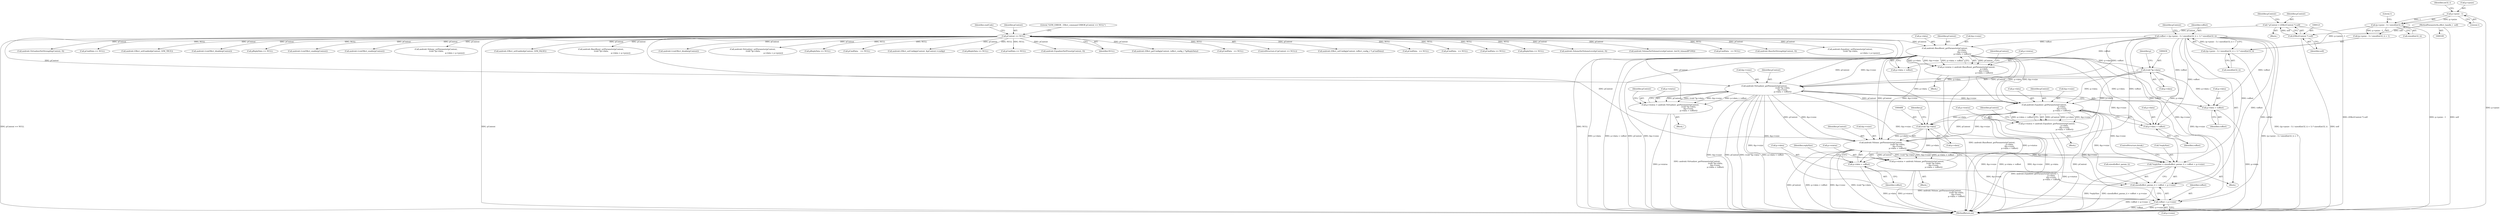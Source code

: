 digraph "0_Android_aeea52da00d210587fb3ed895de3d5f2e0264c88_4@pointer" {
"1000408" [label="(Call,android::BassBoost_getParameter(pContext,\n                                                             p->data,\n                                                             &p->vsize,\n                                                             p->data + voffset))"];
"1000153" [label="(Call,pContext == NULL)"];
"1000118" [label="(Call,* pContext = (EffectContext *) self)"];
"1000120" [label="(Call,(EffectContext *) self)"];
"1000110" [label="(MethodParameterIn,effect_handle_t  self)"];
"1000382" [label="(Call,voffset = ((p->psize - 1) / sizeof(int32_t) + 1) * sizeof(int32_t))"];
"1000384" [label="(Call,((p->psize - 1) / sizeof(int32_t) + 1) * sizeof(int32_t))"];
"1000386" [label="(Call,(p->psize - 1) / sizeof(int32_t))"];
"1000387" [label="(Call,p->psize - 1)"];
"1000404" [label="(Call,p->status = android::BassBoost_getParameter(pContext,\n                                                             p->data,\n                                                             &p->vsize,\n                                                             p->data + voffset))"];
"1000433" [label="(Call,android::Virtualizer_getParameter(pContext,\n                                                               (void *)p->data,\n                                                               &p->vsize,\n                                                               p->data + voffset))"];
"1000429" [label="(Call,p->status = android::Virtualizer_getParameter(pContext,\n                                                               (void *)p->data,\n                                                               &p->vsize,\n                                                               p->data + voffset))"];
"1000460" [label="(Call,android::Equalizer_getParameter(pContext,\n                                                             p->data,\n                                                             &p->vsize,\n                                                             p->data + voffset))"];
"1000456" [label="(Call,p->status = android::Equalizer_getParameter(pContext,\n                                                             p->data,\n                                                             &p->vsize,\n                                                             p->data + voffset))"];
"1000485" [label="(Call,android::Volume_getParameter(pContext,\n                                                          (void *)p->data,\n                                                          &p->vsize,\n                                                          p->data + voffset))"];
"1000481" [label="(Call,p->status = android::Volume_getParameter(pContext,\n                                                          (void *)p->data,\n                                                          &p->vsize,\n                                                          p->data + voffset))"];
"1000501" [label="(Call,*replySize = sizeof(effect_param_t) + voffset + p->vsize)"];
"1000504" [label="(Call,sizeof(effect_param_t) + voffset + p->vsize)"];
"1000507" [label="(Call,voffset + p->vsize)"];
"1000487" [label="(Call,(void *)p->data)"];
"1000496" [label="(Call,p->data + voffset)"];
"1000435" [label="(Call,(void *)p->data)"];
"1000444" [label="(Call,p->data + voffset)"];
"1000469" [label="(Call,p->data + voffset)"];
"1000509" [label="(Call,p->vsize)"];
"1000385" [label="(Call,(p->psize - 1) / sizeof(int32_t) + 1)"];
"1000486" [label="(Identifier,pContext)"];
"1000445" [label="(Call,p->data)"];
"1000462" [label="(Call,p->data)"];
"1000212" [label="(Call,android::VirtualizerSetStrength(pContext, 0))"];
"1000386" [label="(Call,(p->psize - 1) / sizeof(int32_t))"];
"1000487" [label="(Call,(void *)p->data)"];
"1000505" [label="(Call,sizeof(effect_param_t))"];
"1000695" [label="(Call,pCmdData == NULL)"];
"1000118" [label="(Call,* pContext = (EffectContext *) self)"];
"1000494" [label="(Identifier,p)"];
"1000404" [label="(Call,p->status = android::BassBoost_getParameter(pContext,\n                                                             p->data,\n                                                             &p->vsize,\n                                                             p->data + voffset))"];
"1000460" [label="(Call,android::Equalizer_getParameter(pContext,\n                                                             p->data,\n                                                             &p->vsize,\n                                                             p->data + voffset))"];
"1000410" [label="(Call,p->data)"];
"1000461" [label="(Identifier,pContext)"];
"1000843" [label="(Call,android::Effect_setEnabled(pContext, LVM_TRUE))"];
"1000950" [label="(Call,android::LvmEffect_disable(pContext))"];
"1000470" [label="(Call,p->data)"];
"1000850" [label="(Call,pReplyData == NULL)"];
"1000982" [label="(Call,android::LvmEffect_enable(pContext))"];
"1000116" [label="(Block,)"];
"1000154" [label="(Identifier,pContext)"];
"1001068" [label="(Call,android::LvmEffect_enable(pContext))"];
"1000800" [label="(Call,android::Volume_setParameter(pContext,\n (void *)p->data,\n                                                                 p->data + p->psize))"];
"1000873" [label="(Call,android::Effect_setEnabled(pContext, LVM_FALSE))"];
"1000395" [label="(Call,sizeof(int32_t))"];
"1000581" [label="(Call,android::BassBoost_setParameter(pContext,\n (void *)p->data,\n                                                                    p->data + p->psize))"];
"1000456" [label="(Call,p->status = android::Equalizer_getParameter(pContext,\n                                                             p->data,\n                                                             &p->vsize,\n                                                             p->data + voffset))"];
"1000512" [label="(ControlStructure,break;)"];
"1000503" [label="(Identifier,replySize)"];
"1000473" [label="(Identifier,voffset)"];
"1001036" [label="(Call,android::LvmEffect_disable(pContext))"];
"1000496" [label="(Call,p->data + voffset)"];
"1000120" [label="(Call,(EffectContext *) self)"];
"1000119" [label="(Identifier,pContext)"];
"1000457" [label="(Call,p->status)"];
"1000672" [label="(Call,android::Virtualizer_setParameter(pContext,\n (void *)p->data,\n                                                                       p->data + p->psize))"];
"1000492" [label="(Call,&p->vsize)"];
"1000477" [label="(Identifier,pContext)"];
"1000452" [label="(Identifier,pContext)"];
"1000489" [label="(Call,p->data)"];
"1000433" [label="(Call,android::Virtualizer_getParameter(pContext,\n                                                               (void *)p->data,\n                                                               &p->vsize,\n                                                               p->data + voffset))"];
"1000168" [label="(Call,pReplyData == NULL)"];
"1000428" [label="(Block,)"];
"1000244" [label="(Call,pCmdData    == NULL)"];
"1000400" [label="(Identifier,pContext)"];
"1000383" [label="(Identifier,voffset)"];
"1000405" [label="(Call,p->status)"];
"1000310" [label="(Call,android::Effect_setConfig(pContext, &pContext->config))"];
"1000425" [label="(Identifier,pContext)"];
"1000318" [label="(Block,)"];
"1000285" [label="(Call,pReplyData == NULL)"];
"1000444" [label="(Call,p->data + voffset)"];
"1000387" [label="(Call,p->psize - 1)"];
"1000482" [label="(Call,p->status)"];
"1001108" [label="(Call,pCmdData == NULL)"];
"1000497" [label="(Call,p->data)"];
"1000437" [label="(Call,p->data)"];
"1000122" [label="(Identifier,self)"];
"1000222" [label="(Call,android::EqualizerSetPreset(pContext, 0))"];
"1000448" [label="(Identifier,voffset)"];
"1000155" [label="(Identifier,NULL)"];
"1000303" [label="(Call,android::Effect_getConfig(pContext, (effect_config_t *)pReplyData))"];
"1000604" [label="(Call,pCmdData   == NULL)"];
"1000485" [label="(Call,android::Volume_getParameter(pContext,\n                                                          (void *)p->data,\n                                                          &p->vsize,\n                                                          p->data + voffset))"];
"1000110" [label="(MethodParameterIn,effect_handle_t  self)"];
"1000480" [label="(Block,)"];
"1000465" [label="(Call,&p->vsize)"];
"1000409" [label="(Identifier,pContext)"];
"1000393" [label="(Identifier,int32_t)"];
"1000153" [label="(Call,pContext == NULL)"];
"1000127" [label="(Identifier,pContext)"];
"1000507" [label="(Call,voffset + p->vsize)"];
"1001260" [label="(MethodReturn,int)"];
"1000408" [label="(Call,android::BassBoost_getParameter(pContext,\n                                                             p->data,\n                                                             &p->vsize,\n                                                             p->data + voffset))"];
"1000152" [label="(ControlStructure,if (pContext == NULL))"];
"1000276" [label="(Call,android::Effect_setConfig(pContext, (effect_config_t *) pCmdData))"];
"1000524" [label="(Call,pCmdData   == NULL)"];
"1000417" [label="(Call,p->data + voffset)"];
"1000394" [label="(Literal,1)"];
"1000158" [label="(Literal,\"\tLVM_ERROR : Effect_command ERROR pContext == NULL\")"];
"1000403" [label="(Block,)"];
"1000384" [label="(Call,((p->psize - 1) / sizeof(int32_t) + 1) * sizeof(int32_t))"];
"1000759" [label="(Call,pCmdData   == NULL)"];
"1000392" [label="(Call,sizeof(int32_t))"];
"1000327" [label="(Call,pCmdData == NULL)"];
"1000481" [label="(Call,p->status = android::Volume_getParameter(pContext,\n                                                          (void *)p->data,\n                                                          &p->vsize,\n                                                          p->data + voffset))"];
"1000388" [label="(Call,p->psize)"];
"1000382" [label="(Call,voffset = ((p->psize - 1) / sizeof(int32_t) + 1) * sizeof(int32_t))"];
"1000413" [label="(Call,&p->vsize)"];
"1000500" [label="(Identifier,voffset)"];
"1000502" [label="(Call,*replySize)"];
"1000504" [label="(Call,sizeof(effect_param_t) + voffset + p->vsize)"];
"1000820" [label="(Call,pReplyData == NULL)"];
"1000391" [label="(Literal,1)"];
"1000501" [label="(Call,*replySize = sizeof(effect_param_t) + voffset + p->vsize)"];
"1000237" [label="(Call,android::VolumeSetVolumeLevel(pContext, 0))"];
"1001200" [label="(Call,android::VolumeSetVolumeLevel(pContext, (int16_t)(maxdB*100)))"];
"1000508" [label="(Identifier,voffset)"];
"1000429" [label="(Call,p->status = android::Virtualizer_getParameter(pContext,\n                                                               (void *)p->data,\n                                                               &p->vsize,\n                                                               p->data + voffset))"];
"1000163" [label="(Identifier,cmdCode)"];
"1000882" [label="(Call,pCmdData   == NULL)"];
"1000202" [label="(Call,android::BassSetStrength(pContext, 0))"];
"1000434" [label="(Identifier,pContext)"];
"1000430" [label="(Call,p->status)"];
"1000440" [label="(Call,&p->vsize)"];
"1000469" [label="(Call,p->data + voffset)"];
"1000455" [label="(Block,)"];
"1000736" [label="(Call,android::Equalizer_setParameter(pContext,\n (void *)p->data,\n                                                                     p->data + p->psize))"];
"1000442" [label="(Identifier,p)"];
"1000435" [label="(Call,(void *)p->data)"];
"1000408" -> "1000404"  [label="AST: "];
"1000408" -> "1000417"  [label="CFG: "];
"1000409" -> "1000408"  [label="AST: "];
"1000410" -> "1000408"  [label="AST: "];
"1000413" -> "1000408"  [label="AST: "];
"1000417" -> "1000408"  [label="AST: "];
"1000404" -> "1000408"  [label="CFG: "];
"1000408" -> "1001260"  [label="DDG: pContext"];
"1000408" -> "1001260"  [label="DDG: &p->vsize"];
"1000408" -> "1001260"  [label="DDG: p->data"];
"1000408" -> "1001260"  [label="DDG: p->data + voffset"];
"1000408" -> "1000404"  [label="DDG: pContext"];
"1000408" -> "1000404"  [label="DDG: p->data"];
"1000408" -> "1000404"  [label="DDG: &p->vsize"];
"1000408" -> "1000404"  [label="DDG: p->data + voffset"];
"1000153" -> "1000408"  [label="DDG: pContext"];
"1000382" -> "1000408"  [label="DDG: voffset"];
"1000408" -> "1000433"  [label="DDG: pContext"];
"1000408" -> "1000433"  [label="DDG: &p->vsize"];
"1000408" -> "1000435"  [label="DDG: p->data"];
"1000408" -> "1000460"  [label="DDG: pContext"];
"1000408" -> "1000460"  [label="DDG: p->data"];
"1000408" -> "1000460"  [label="DDG: &p->vsize"];
"1000408" -> "1000469"  [label="DDG: p->data"];
"1000408" -> "1000485"  [label="DDG: pContext"];
"1000408" -> "1000485"  [label="DDG: &p->vsize"];
"1000408" -> "1000487"  [label="DDG: p->data"];
"1000408" -> "1000501"  [label="DDG: &p->vsize"];
"1000408" -> "1000504"  [label="DDG: &p->vsize"];
"1000408" -> "1000507"  [label="DDG: &p->vsize"];
"1000153" -> "1000152"  [label="AST: "];
"1000153" -> "1000155"  [label="CFG: "];
"1000154" -> "1000153"  [label="AST: "];
"1000155" -> "1000153"  [label="AST: "];
"1000158" -> "1000153"  [label="CFG: "];
"1000163" -> "1000153"  [label="CFG: "];
"1000153" -> "1001260"  [label="DDG: NULL"];
"1000153" -> "1001260"  [label="DDG: pContext == NULL"];
"1000153" -> "1001260"  [label="DDG: pContext"];
"1000118" -> "1000153"  [label="DDG: pContext"];
"1000153" -> "1000168"  [label="DDG: NULL"];
"1000153" -> "1000202"  [label="DDG: pContext"];
"1000153" -> "1000212"  [label="DDG: pContext"];
"1000153" -> "1000222"  [label="DDG: pContext"];
"1000153" -> "1000237"  [label="DDG: pContext"];
"1000153" -> "1000244"  [label="DDG: NULL"];
"1000153" -> "1000276"  [label="DDG: pContext"];
"1000153" -> "1000285"  [label="DDG: NULL"];
"1000153" -> "1000303"  [label="DDG: pContext"];
"1000153" -> "1000310"  [label="DDG: pContext"];
"1000153" -> "1000327"  [label="DDG: NULL"];
"1000153" -> "1000433"  [label="DDG: pContext"];
"1000153" -> "1000460"  [label="DDG: pContext"];
"1000153" -> "1000485"  [label="DDG: pContext"];
"1000153" -> "1000524"  [label="DDG: NULL"];
"1000153" -> "1000581"  [label="DDG: pContext"];
"1000153" -> "1000604"  [label="DDG: NULL"];
"1000153" -> "1000672"  [label="DDG: pContext"];
"1000153" -> "1000695"  [label="DDG: NULL"];
"1000153" -> "1000736"  [label="DDG: pContext"];
"1000153" -> "1000759"  [label="DDG: NULL"];
"1000153" -> "1000800"  [label="DDG: pContext"];
"1000153" -> "1000820"  [label="DDG: NULL"];
"1000153" -> "1000843"  [label="DDG: pContext"];
"1000153" -> "1000850"  [label="DDG: NULL"];
"1000153" -> "1000873"  [label="DDG: pContext"];
"1000153" -> "1000882"  [label="DDG: NULL"];
"1000153" -> "1000950"  [label="DDG: pContext"];
"1000153" -> "1000982"  [label="DDG: pContext"];
"1000153" -> "1001036"  [label="DDG: pContext"];
"1000153" -> "1001068"  [label="DDG: pContext"];
"1000153" -> "1001108"  [label="DDG: NULL"];
"1000153" -> "1001200"  [label="DDG: pContext"];
"1000118" -> "1000116"  [label="AST: "];
"1000118" -> "1000120"  [label="CFG: "];
"1000119" -> "1000118"  [label="AST: "];
"1000120" -> "1000118"  [label="AST: "];
"1000127" -> "1000118"  [label="CFG: "];
"1000118" -> "1001260"  [label="DDG: (EffectContext *) self"];
"1000120" -> "1000118"  [label="DDG: self"];
"1000120" -> "1000122"  [label="CFG: "];
"1000121" -> "1000120"  [label="AST: "];
"1000122" -> "1000120"  [label="AST: "];
"1000120" -> "1001260"  [label="DDG: self"];
"1000110" -> "1000120"  [label="DDG: self"];
"1000110" -> "1000109"  [label="AST: "];
"1000110" -> "1001260"  [label="DDG: self"];
"1000382" -> "1000318"  [label="AST: "];
"1000382" -> "1000384"  [label="CFG: "];
"1000383" -> "1000382"  [label="AST: "];
"1000384" -> "1000382"  [label="AST: "];
"1000400" -> "1000382"  [label="CFG: "];
"1000382" -> "1001260"  [label="DDG: ((p->psize - 1) / sizeof(int32_t) + 1) * sizeof(int32_t)"];
"1000384" -> "1000382"  [label="DDG: (p->psize - 1) / sizeof(int32_t) + 1"];
"1000382" -> "1000417"  [label="DDG: voffset"];
"1000382" -> "1000433"  [label="DDG: voffset"];
"1000382" -> "1000444"  [label="DDG: voffset"];
"1000382" -> "1000460"  [label="DDG: voffset"];
"1000382" -> "1000469"  [label="DDG: voffset"];
"1000382" -> "1000485"  [label="DDG: voffset"];
"1000382" -> "1000496"  [label="DDG: voffset"];
"1000382" -> "1000501"  [label="DDG: voffset"];
"1000382" -> "1000504"  [label="DDG: voffset"];
"1000382" -> "1000507"  [label="DDG: voffset"];
"1000384" -> "1000395"  [label="CFG: "];
"1000385" -> "1000384"  [label="AST: "];
"1000395" -> "1000384"  [label="AST: "];
"1000384" -> "1001260"  [label="DDG: (p->psize - 1) / sizeof(int32_t) + 1"];
"1000386" -> "1000384"  [label="DDG: p->psize - 1"];
"1000386" -> "1000385"  [label="AST: "];
"1000386" -> "1000392"  [label="CFG: "];
"1000387" -> "1000386"  [label="AST: "];
"1000392" -> "1000386"  [label="AST: "];
"1000394" -> "1000386"  [label="CFG: "];
"1000386" -> "1001260"  [label="DDG: p->psize - 1"];
"1000386" -> "1000385"  [label="DDG: p->psize - 1"];
"1000387" -> "1000386"  [label="DDG: p->psize"];
"1000387" -> "1000386"  [label="DDG: 1"];
"1000387" -> "1000391"  [label="CFG: "];
"1000388" -> "1000387"  [label="AST: "];
"1000391" -> "1000387"  [label="AST: "];
"1000393" -> "1000387"  [label="CFG: "];
"1000387" -> "1001260"  [label="DDG: p->psize"];
"1000404" -> "1000403"  [label="AST: "];
"1000405" -> "1000404"  [label="AST: "];
"1000425" -> "1000404"  [label="CFG: "];
"1000404" -> "1001260"  [label="DDG: p->status"];
"1000404" -> "1001260"  [label="DDG: android::BassBoost_getParameter(pContext,\n                                                             p->data,\n                                                             &p->vsize,\n                                                             p->data + voffset)"];
"1000433" -> "1000429"  [label="AST: "];
"1000433" -> "1000444"  [label="CFG: "];
"1000434" -> "1000433"  [label="AST: "];
"1000435" -> "1000433"  [label="AST: "];
"1000440" -> "1000433"  [label="AST: "];
"1000444" -> "1000433"  [label="AST: "];
"1000429" -> "1000433"  [label="CFG: "];
"1000433" -> "1001260"  [label="DDG: &p->vsize"];
"1000433" -> "1001260"  [label="DDG: pContext"];
"1000433" -> "1001260"  [label="DDG: (void *)p->data"];
"1000433" -> "1001260"  [label="DDG: p->data + voffset"];
"1000433" -> "1000429"  [label="DDG: pContext"];
"1000433" -> "1000429"  [label="DDG: (void *)p->data"];
"1000433" -> "1000429"  [label="DDG: &p->vsize"];
"1000433" -> "1000429"  [label="DDG: p->data + voffset"];
"1000435" -> "1000433"  [label="DDG: p->data"];
"1000433" -> "1000460"  [label="DDG: pContext"];
"1000433" -> "1000460"  [label="DDG: &p->vsize"];
"1000433" -> "1000485"  [label="DDG: pContext"];
"1000433" -> "1000485"  [label="DDG: &p->vsize"];
"1000433" -> "1000501"  [label="DDG: &p->vsize"];
"1000433" -> "1000504"  [label="DDG: &p->vsize"];
"1000433" -> "1000507"  [label="DDG: &p->vsize"];
"1000429" -> "1000428"  [label="AST: "];
"1000430" -> "1000429"  [label="AST: "];
"1000452" -> "1000429"  [label="CFG: "];
"1000429" -> "1001260"  [label="DDG: android::Virtualizer_getParameter(pContext,\n                                                               (void *)p->data,\n                                                               &p->vsize,\n                                                               p->data + voffset)"];
"1000429" -> "1001260"  [label="DDG: p->status"];
"1000460" -> "1000456"  [label="AST: "];
"1000460" -> "1000469"  [label="CFG: "];
"1000461" -> "1000460"  [label="AST: "];
"1000462" -> "1000460"  [label="AST: "];
"1000465" -> "1000460"  [label="AST: "];
"1000469" -> "1000460"  [label="AST: "];
"1000456" -> "1000460"  [label="CFG: "];
"1000460" -> "1001260"  [label="DDG: pContext"];
"1000460" -> "1001260"  [label="DDG: &p->vsize"];
"1000460" -> "1001260"  [label="DDG: p->data + voffset"];
"1000460" -> "1001260"  [label="DDG: p->data"];
"1000460" -> "1000456"  [label="DDG: pContext"];
"1000460" -> "1000456"  [label="DDG: p->data"];
"1000460" -> "1000456"  [label="DDG: &p->vsize"];
"1000460" -> "1000456"  [label="DDG: p->data + voffset"];
"1000435" -> "1000460"  [label="DDG: p->data"];
"1000460" -> "1000485"  [label="DDG: pContext"];
"1000460" -> "1000485"  [label="DDG: &p->vsize"];
"1000460" -> "1000487"  [label="DDG: p->data"];
"1000460" -> "1000501"  [label="DDG: &p->vsize"];
"1000460" -> "1000504"  [label="DDG: &p->vsize"];
"1000460" -> "1000507"  [label="DDG: &p->vsize"];
"1000456" -> "1000455"  [label="AST: "];
"1000457" -> "1000456"  [label="AST: "];
"1000477" -> "1000456"  [label="CFG: "];
"1000456" -> "1001260"  [label="DDG: android::Equalizer_getParameter(pContext,\n                                                             p->data,\n                                                             &p->vsize,\n                                                             p->data + voffset)"];
"1000456" -> "1001260"  [label="DDG: p->status"];
"1000485" -> "1000481"  [label="AST: "];
"1000485" -> "1000496"  [label="CFG: "];
"1000486" -> "1000485"  [label="AST: "];
"1000487" -> "1000485"  [label="AST: "];
"1000492" -> "1000485"  [label="AST: "];
"1000496" -> "1000485"  [label="AST: "];
"1000481" -> "1000485"  [label="CFG: "];
"1000485" -> "1001260"  [label="DDG: pContext"];
"1000485" -> "1001260"  [label="DDG: p->data + voffset"];
"1000485" -> "1001260"  [label="DDG: &p->vsize"];
"1000485" -> "1001260"  [label="DDG: (void *)p->data"];
"1000485" -> "1000481"  [label="DDG: pContext"];
"1000485" -> "1000481"  [label="DDG: (void *)p->data"];
"1000485" -> "1000481"  [label="DDG: &p->vsize"];
"1000485" -> "1000481"  [label="DDG: p->data + voffset"];
"1000487" -> "1000485"  [label="DDG: p->data"];
"1000485" -> "1000501"  [label="DDG: &p->vsize"];
"1000485" -> "1000504"  [label="DDG: &p->vsize"];
"1000485" -> "1000507"  [label="DDG: &p->vsize"];
"1000481" -> "1000480"  [label="AST: "];
"1000482" -> "1000481"  [label="AST: "];
"1000503" -> "1000481"  [label="CFG: "];
"1000481" -> "1001260"  [label="DDG: android::Volume_getParameter(pContext,\n                                                          (void *)p->data,\n                                                          &p->vsize,\n                                                          p->data + voffset)"];
"1000481" -> "1001260"  [label="DDG: p->status"];
"1000501" -> "1000318"  [label="AST: "];
"1000501" -> "1000504"  [label="CFG: "];
"1000502" -> "1000501"  [label="AST: "];
"1000504" -> "1000501"  [label="AST: "];
"1000512" -> "1000501"  [label="CFG: "];
"1000501" -> "1001260"  [label="DDG: *replySize"];
"1000501" -> "1001260"  [label="DDG: sizeof(effect_param_t) + voffset + p->vsize"];
"1000504" -> "1000507"  [label="CFG: "];
"1000505" -> "1000504"  [label="AST: "];
"1000507" -> "1000504"  [label="AST: "];
"1000504" -> "1001260"  [label="DDG: voffset + p->vsize"];
"1000507" -> "1000509"  [label="CFG: "];
"1000508" -> "1000507"  [label="AST: "];
"1000509" -> "1000507"  [label="AST: "];
"1000507" -> "1001260"  [label="DDG: p->vsize"];
"1000507" -> "1001260"  [label="DDG: voffset"];
"1000487" -> "1000489"  [label="CFG: "];
"1000488" -> "1000487"  [label="AST: "];
"1000489" -> "1000487"  [label="AST: "];
"1000494" -> "1000487"  [label="CFG: "];
"1000435" -> "1000487"  [label="DDG: p->data"];
"1000487" -> "1000496"  [label="DDG: p->data"];
"1000496" -> "1000500"  [label="CFG: "];
"1000497" -> "1000496"  [label="AST: "];
"1000500" -> "1000496"  [label="AST: "];
"1000496" -> "1001260"  [label="DDG: p->data"];
"1000435" -> "1000437"  [label="CFG: "];
"1000436" -> "1000435"  [label="AST: "];
"1000437" -> "1000435"  [label="AST: "];
"1000442" -> "1000435"  [label="CFG: "];
"1000435" -> "1000444"  [label="DDG: p->data"];
"1000435" -> "1000469"  [label="DDG: p->data"];
"1000444" -> "1000448"  [label="CFG: "];
"1000445" -> "1000444"  [label="AST: "];
"1000448" -> "1000444"  [label="AST: "];
"1000444" -> "1001260"  [label="DDG: p->data"];
"1000469" -> "1000473"  [label="CFG: "];
"1000470" -> "1000469"  [label="AST: "];
"1000473" -> "1000469"  [label="AST: "];
}
